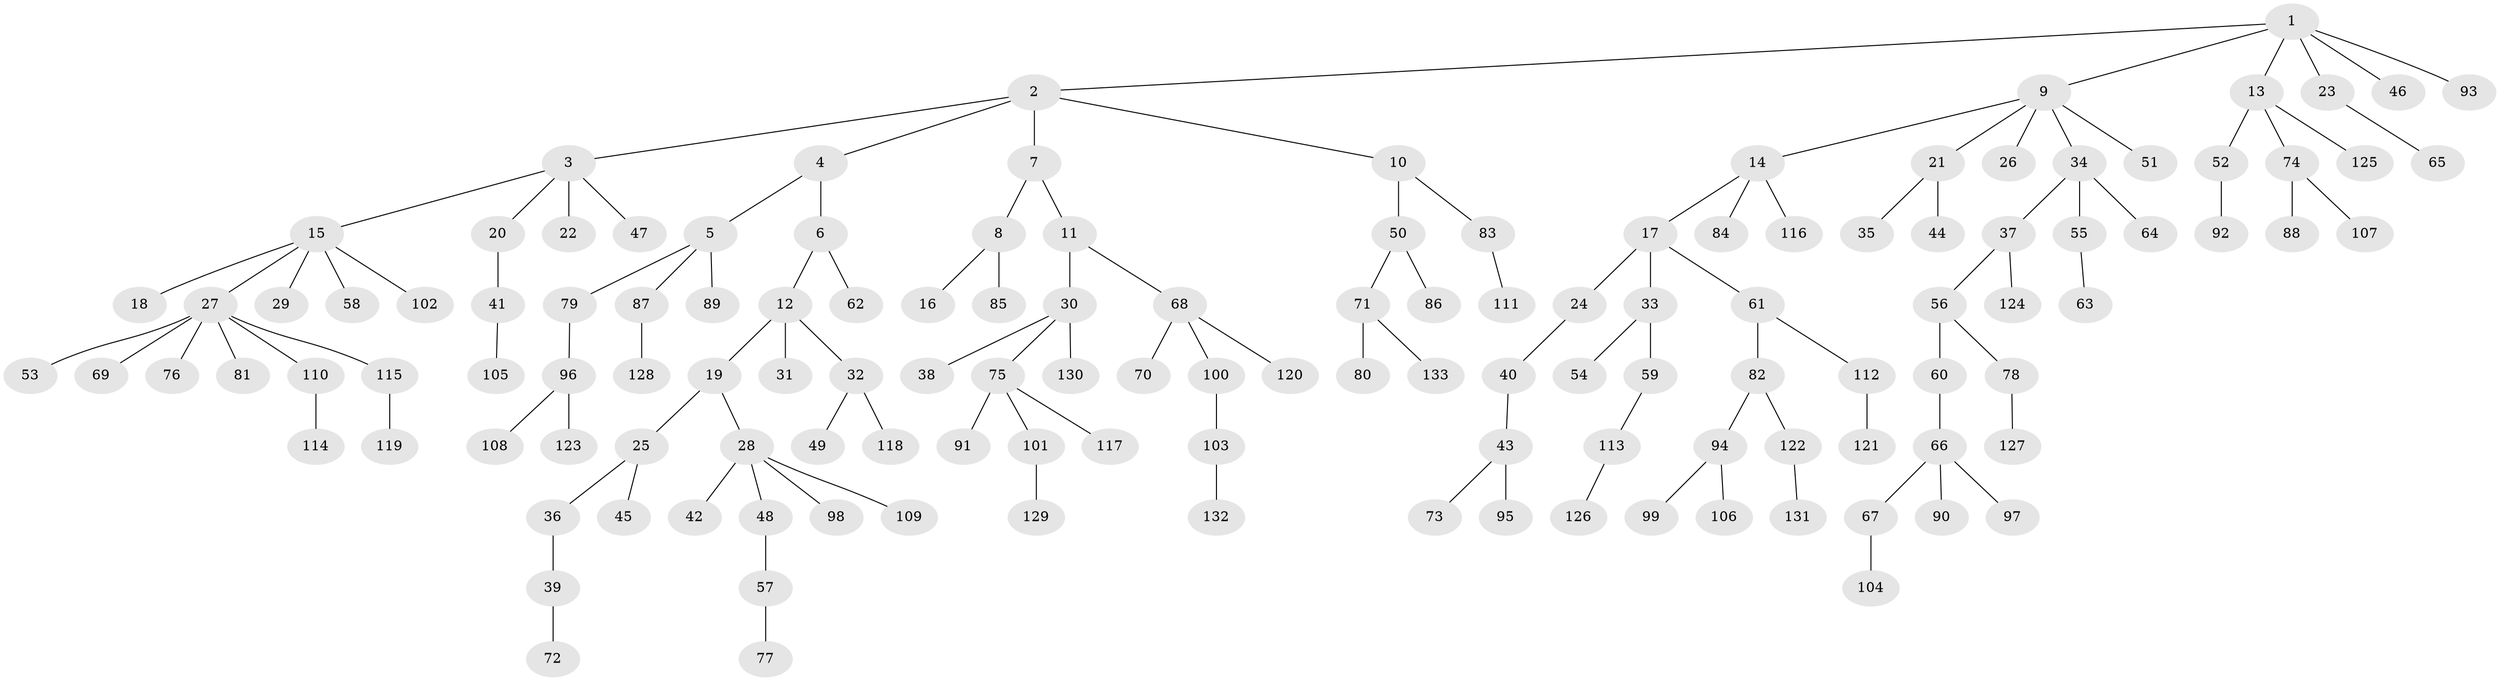 // coarse degree distribution, {5: 0.03225806451612903, 8: 0.021505376344086023, 3: 0.07526881720430108, 4: 0.10752688172043011, 2: 0.16129032258064516, 1: 0.5913978494623656, 7: 0.010752688172043012}
// Generated by graph-tools (version 1.1) at 2025/24/03/03/25 07:24:06]
// undirected, 133 vertices, 132 edges
graph export_dot {
graph [start="1"]
  node [color=gray90,style=filled];
  1;
  2;
  3;
  4;
  5;
  6;
  7;
  8;
  9;
  10;
  11;
  12;
  13;
  14;
  15;
  16;
  17;
  18;
  19;
  20;
  21;
  22;
  23;
  24;
  25;
  26;
  27;
  28;
  29;
  30;
  31;
  32;
  33;
  34;
  35;
  36;
  37;
  38;
  39;
  40;
  41;
  42;
  43;
  44;
  45;
  46;
  47;
  48;
  49;
  50;
  51;
  52;
  53;
  54;
  55;
  56;
  57;
  58;
  59;
  60;
  61;
  62;
  63;
  64;
  65;
  66;
  67;
  68;
  69;
  70;
  71;
  72;
  73;
  74;
  75;
  76;
  77;
  78;
  79;
  80;
  81;
  82;
  83;
  84;
  85;
  86;
  87;
  88;
  89;
  90;
  91;
  92;
  93;
  94;
  95;
  96;
  97;
  98;
  99;
  100;
  101;
  102;
  103;
  104;
  105;
  106;
  107;
  108;
  109;
  110;
  111;
  112;
  113;
  114;
  115;
  116;
  117;
  118;
  119;
  120;
  121;
  122;
  123;
  124;
  125;
  126;
  127;
  128;
  129;
  130;
  131;
  132;
  133;
  1 -- 2;
  1 -- 9;
  1 -- 13;
  1 -- 23;
  1 -- 46;
  1 -- 93;
  2 -- 3;
  2 -- 4;
  2 -- 7;
  2 -- 10;
  3 -- 15;
  3 -- 20;
  3 -- 22;
  3 -- 47;
  4 -- 5;
  4 -- 6;
  5 -- 79;
  5 -- 87;
  5 -- 89;
  6 -- 12;
  6 -- 62;
  7 -- 8;
  7 -- 11;
  8 -- 16;
  8 -- 85;
  9 -- 14;
  9 -- 21;
  9 -- 26;
  9 -- 34;
  9 -- 51;
  10 -- 50;
  10 -- 83;
  11 -- 30;
  11 -- 68;
  12 -- 19;
  12 -- 31;
  12 -- 32;
  13 -- 52;
  13 -- 74;
  13 -- 125;
  14 -- 17;
  14 -- 84;
  14 -- 116;
  15 -- 18;
  15 -- 27;
  15 -- 29;
  15 -- 58;
  15 -- 102;
  17 -- 24;
  17 -- 33;
  17 -- 61;
  19 -- 25;
  19 -- 28;
  20 -- 41;
  21 -- 35;
  21 -- 44;
  23 -- 65;
  24 -- 40;
  25 -- 36;
  25 -- 45;
  27 -- 53;
  27 -- 69;
  27 -- 76;
  27 -- 81;
  27 -- 110;
  27 -- 115;
  28 -- 42;
  28 -- 48;
  28 -- 98;
  28 -- 109;
  30 -- 38;
  30 -- 75;
  30 -- 130;
  32 -- 49;
  32 -- 118;
  33 -- 54;
  33 -- 59;
  34 -- 37;
  34 -- 55;
  34 -- 64;
  36 -- 39;
  37 -- 56;
  37 -- 124;
  39 -- 72;
  40 -- 43;
  41 -- 105;
  43 -- 73;
  43 -- 95;
  48 -- 57;
  50 -- 71;
  50 -- 86;
  52 -- 92;
  55 -- 63;
  56 -- 60;
  56 -- 78;
  57 -- 77;
  59 -- 113;
  60 -- 66;
  61 -- 82;
  61 -- 112;
  66 -- 67;
  66 -- 90;
  66 -- 97;
  67 -- 104;
  68 -- 70;
  68 -- 100;
  68 -- 120;
  71 -- 80;
  71 -- 133;
  74 -- 88;
  74 -- 107;
  75 -- 91;
  75 -- 101;
  75 -- 117;
  78 -- 127;
  79 -- 96;
  82 -- 94;
  82 -- 122;
  83 -- 111;
  87 -- 128;
  94 -- 99;
  94 -- 106;
  96 -- 108;
  96 -- 123;
  100 -- 103;
  101 -- 129;
  103 -- 132;
  110 -- 114;
  112 -- 121;
  113 -- 126;
  115 -- 119;
  122 -- 131;
}
